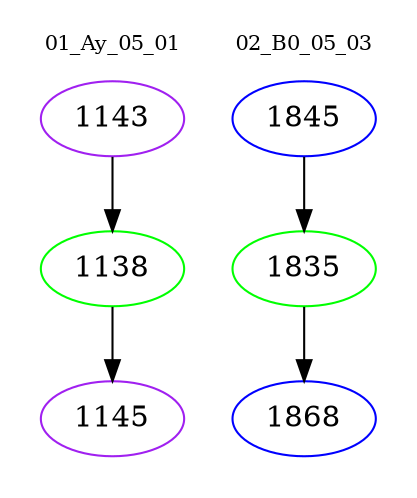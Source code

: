 digraph{
subgraph cluster_0 {
color = white
label = "01_Ay_05_01";
fontsize=10;
T0_1143 [label="1143", color="purple"]
T0_1143 -> T0_1138 [color="black"]
T0_1138 [label="1138", color="green"]
T0_1138 -> T0_1145 [color="black"]
T0_1145 [label="1145", color="purple"]
}
subgraph cluster_1 {
color = white
label = "02_B0_05_03";
fontsize=10;
T1_1845 [label="1845", color="blue"]
T1_1845 -> T1_1835 [color="black"]
T1_1835 [label="1835", color="green"]
T1_1835 -> T1_1868 [color="black"]
T1_1868 [label="1868", color="blue"]
}
}
